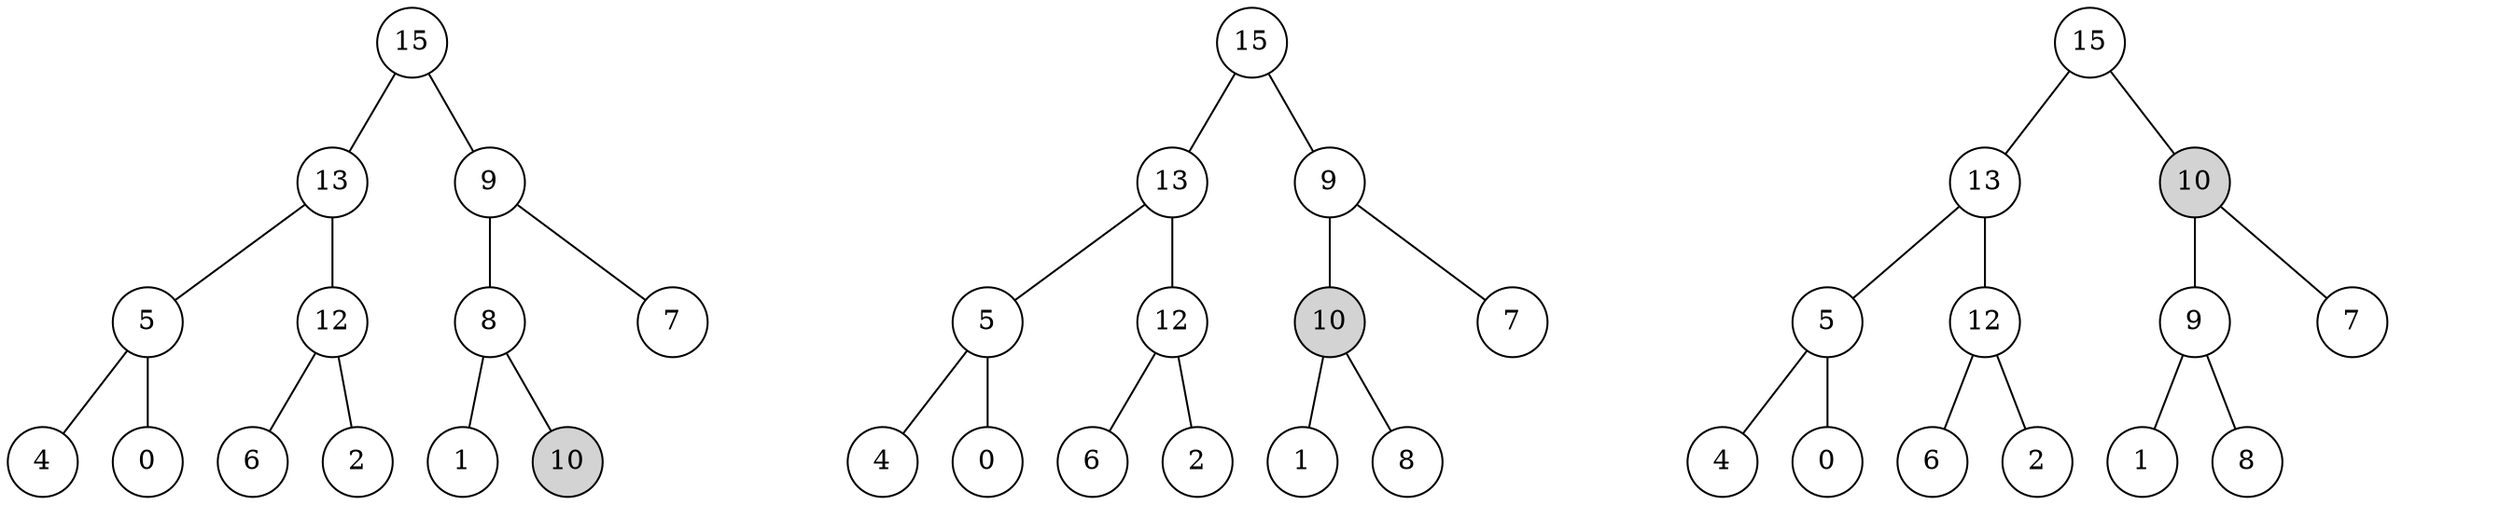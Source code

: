 graph MaxHeapInsert {
  node[shape=circle, fixedsize=true];

  subgraph A {
    a1[label=15];
    a2[label=13];
    a3[label=9];
    a4[label=5];
    a5[label=12];
    a6[label=8];
    a7[label=7];
    a8[label=4];
    a9[label=0];
    a10[label=6];
    a11[label=2];
    a12[label=1];
    a13[label=10 style=filled];

    a1 -- a2; a1 -- a3;
    a2 -- a4; a2 -- a5; a3 -- a6;  a3 -- a7;
    a4 -- a8; a4 -- a9; a5 -- a10; a5 -- a11; a6 -- a12; a6 -- a13;

    { node[style=invis]; edge[style=invis];
      a7 -- a14; a7 -- a15;
    }
  }

  subgraph B {
    b1[label=15];
    b2[label=13];
    b3[label=9];
    b4[label=5];
    b5[label=12];
    b6[label=10 style=filled];
    b7[label=7];
    b8[label=4];
    b9[label=0];
    b10[label=6];
    b11[label=2];
    b12[label=1];
    b13[label=8];

    b1 -- b2; b1 -- b3;
    b2 -- b4; b2 -- b5; b3 -- b6;  b3 -- b7;
    b4 -- b8; b4 -- b9; b5 -- b10; b5 -- b11; b6 -- b12; b6 -- b13;

    { node[style=invis]; edge[style=invis];
      b7 -- b14; b7 -- b15;
    }
  }

  subgraph C {
    c1[label=15];
    c2[label=13];
    c3[label=10 style=filled];
    c4[label=5];
    c5[label=12];
    c6[label=9];
    c7[label=7];
    c8[label=4];
    c9[label=0];
    c10[label=6];
    c11[label=2];
    c12[label=1];
    c13[label=8];

    c1 -- c2; c1 -- c3;
    c2 -- c4; c2 -- c5; c3 -- c6;  c3 -- c7;
    c4 -- c8; c4 -- c9; c5 -- c10; c5 -- c11; c6 -- c12; c6 -- c13;

    { node[style=invis]; edge[style=invis];
      c7 -- c14; c7 -- c15;
    }
  }
}
